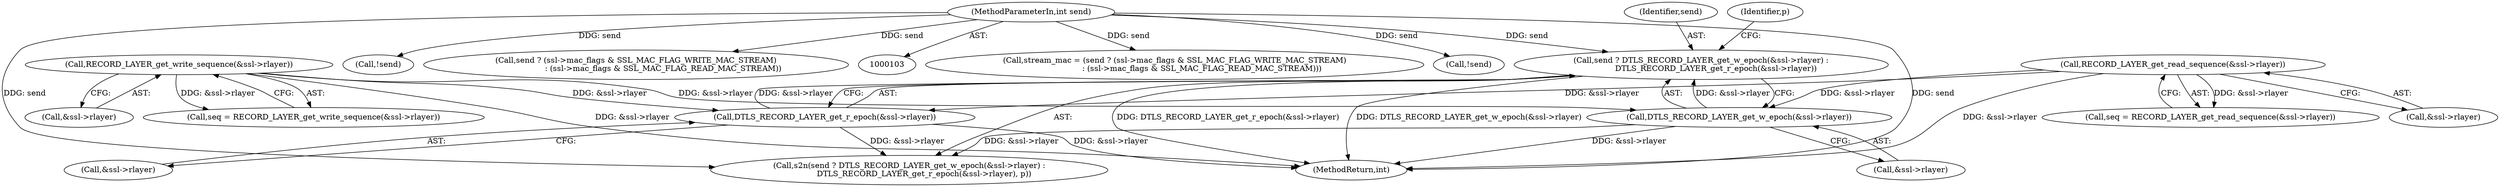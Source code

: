 digraph "0_openssl_4ad93618d26a3ea23d36ad5498ff4f59eff3a4d2_3@API" {
"1000211" [label="(Call,send ? DTLS_RECORD_LAYER_get_w_epoch(&ssl->rlayer) :\n            DTLS_RECORD_LAYER_get_r_epoch(&ssl->rlayer))"];
"1000107" [label="(MethodParameterIn,int send)"];
"1000213" [label="(Call,DTLS_RECORD_LAYER_get_w_epoch(&ssl->rlayer))"];
"1000140" [label="(Call,RECORD_LAYER_get_write_sequence(&ssl->rlayer))"];
"1000154" [label="(Call,RECORD_LAYER_get_read_sequence(&ssl->rlayer))"];
"1000218" [label="(Call,DTLS_RECORD_LAYER_get_r_epoch(&ssl->rlayer))"];
"1000138" [label="(Call,seq = RECORD_LAYER_get_write_sequence(&ssl->rlayer))"];
"1000219" [label="(Call,&ssl->rlayer)"];
"1000223" [label="(Identifier,p)"];
"1000120" [label="(Call,stream_mac = (send ? (ssl->mac_flags & SSL_MAC_FLAG_WRITE_MAC_STREAM)\n                      : (ssl->mac_flags & SSL_MAC_FLAG_READ_MAC_STREAM)))"];
"1000212" [label="(Identifier,send)"];
"1000506" [label="(MethodReturn,int)"];
"1000213" [label="(Call,DTLS_RECORD_LAYER_get_w_epoch(&ssl->rlayer))"];
"1000141" [label="(Call,&ssl->rlayer)"];
"1000152" [label="(Call,seq = RECORD_LAYER_get_read_sequence(&ssl->rlayer))"];
"1000211" [label="(Call,send ? DTLS_RECORD_LAYER_get_w_epoch(&ssl->rlayer) :\n            DTLS_RECORD_LAYER_get_r_epoch(&ssl->rlayer))"];
"1000377" [label="(Call,!send)"];
"1000287" [label="(Call,!send)"];
"1000210" [label="(Call,s2n(send ? DTLS_RECORD_LAYER_get_w_epoch(&ssl->rlayer) :\n            DTLS_RECORD_LAYER_get_r_epoch(&ssl->rlayer), p))"];
"1000218" [label="(Call,DTLS_RECORD_LAYER_get_r_epoch(&ssl->rlayer))"];
"1000107" [label="(MethodParameterIn,int send)"];
"1000214" [label="(Call,&ssl->rlayer)"];
"1000155" [label="(Call,&ssl->rlayer)"];
"1000122" [label="(Call,send ? (ssl->mac_flags & SSL_MAC_FLAG_WRITE_MAC_STREAM)\n                      : (ssl->mac_flags & SSL_MAC_FLAG_READ_MAC_STREAM))"];
"1000154" [label="(Call,RECORD_LAYER_get_read_sequence(&ssl->rlayer))"];
"1000140" [label="(Call,RECORD_LAYER_get_write_sequence(&ssl->rlayer))"];
"1000211" -> "1000210"  [label="AST: "];
"1000211" -> "1000213"  [label="CFG: "];
"1000211" -> "1000218"  [label="CFG: "];
"1000212" -> "1000211"  [label="AST: "];
"1000213" -> "1000211"  [label="AST: "];
"1000218" -> "1000211"  [label="AST: "];
"1000223" -> "1000211"  [label="CFG: "];
"1000211" -> "1000506"  [label="DDG: DTLS_RECORD_LAYER_get_r_epoch(&ssl->rlayer)"];
"1000211" -> "1000506"  [label="DDG: DTLS_RECORD_LAYER_get_w_epoch(&ssl->rlayer)"];
"1000107" -> "1000211"  [label="DDG: send"];
"1000213" -> "1000211"  [label="DDG: &ssl->rlayer"];
"1000218" -> "1000211"  [label="DDG: &ssl->rlayer"];
"1000107" -> "1000103"  [label="AST: "];
"1000107" -> "1000506"  [label="DDG: send"];
"1000107" -> "1000120"  [label="DDG: send"];
"1000107" -> "1000122"  [label="DDG: send"];
"1000107" -> "1000210"  [label="DDG: send"];
"1000107" -> "1000287"  [label="DDG: send"];
"1000107" -> "1000377"  [label="DDG: send"];
"1000213" -> "1000214"  [label="CFG: "];
"1000214" -> "1000213"  [label="AST: "];
"1000213" -> "1000506"  [label="DDG: &ssl->rlayer"];
"1000213" -> "1000210"  [label="DDG: &ssl->rlayer"];
"1000140" -> "1000213"  [label="DDG: &ssl->rlayer"];
"1000154" -> "1000213"  [label="DDG: &ssl->rlayer"];
"1000140" -> "1000138"  [label="AST: "];
"1000140" -> "1000141"  [label="CFG: "];
"1000141" -> "1000140"  [label="AST: "];
"1000138" -> "1000140"  [label="CFG: "];
"1000140" -> "1000506"  [label="DDG: &ssl->rlayer"];
"1000140" -> "1000138"  [label="DDG: &ssl->rlayer"];
"1000140" -> "1000218"  [label="DDG: &ssl->rlayer"];
"1000154" -> "1000152"  [label="AST: "];
"1000154" -> "1000155"  [label="CFG: "];
"1000155" -> "1000154"  [label="AST: "];
"1000152" -> "1000154"  [label="CFG: "];
"1000154" -> "1000506"  [label="DDG: &ssl->rlayer"];
"1000154" -> "1000152"  [label="DDG: &ssl->rlayer"];
"1000154" -> "1000218"  [label="DDG: &ssl->rlayer"];
"1000218" -> "1000219"  [label="CFG: "];
"1000219" -> "1000218"  [label="AST: "];
"1000218" -> "1000506"  [label="DDG: &ssl->rlayer"];
"1000218" -> "1000210"  [label="DDG: &ssl->rlayer"];
}
